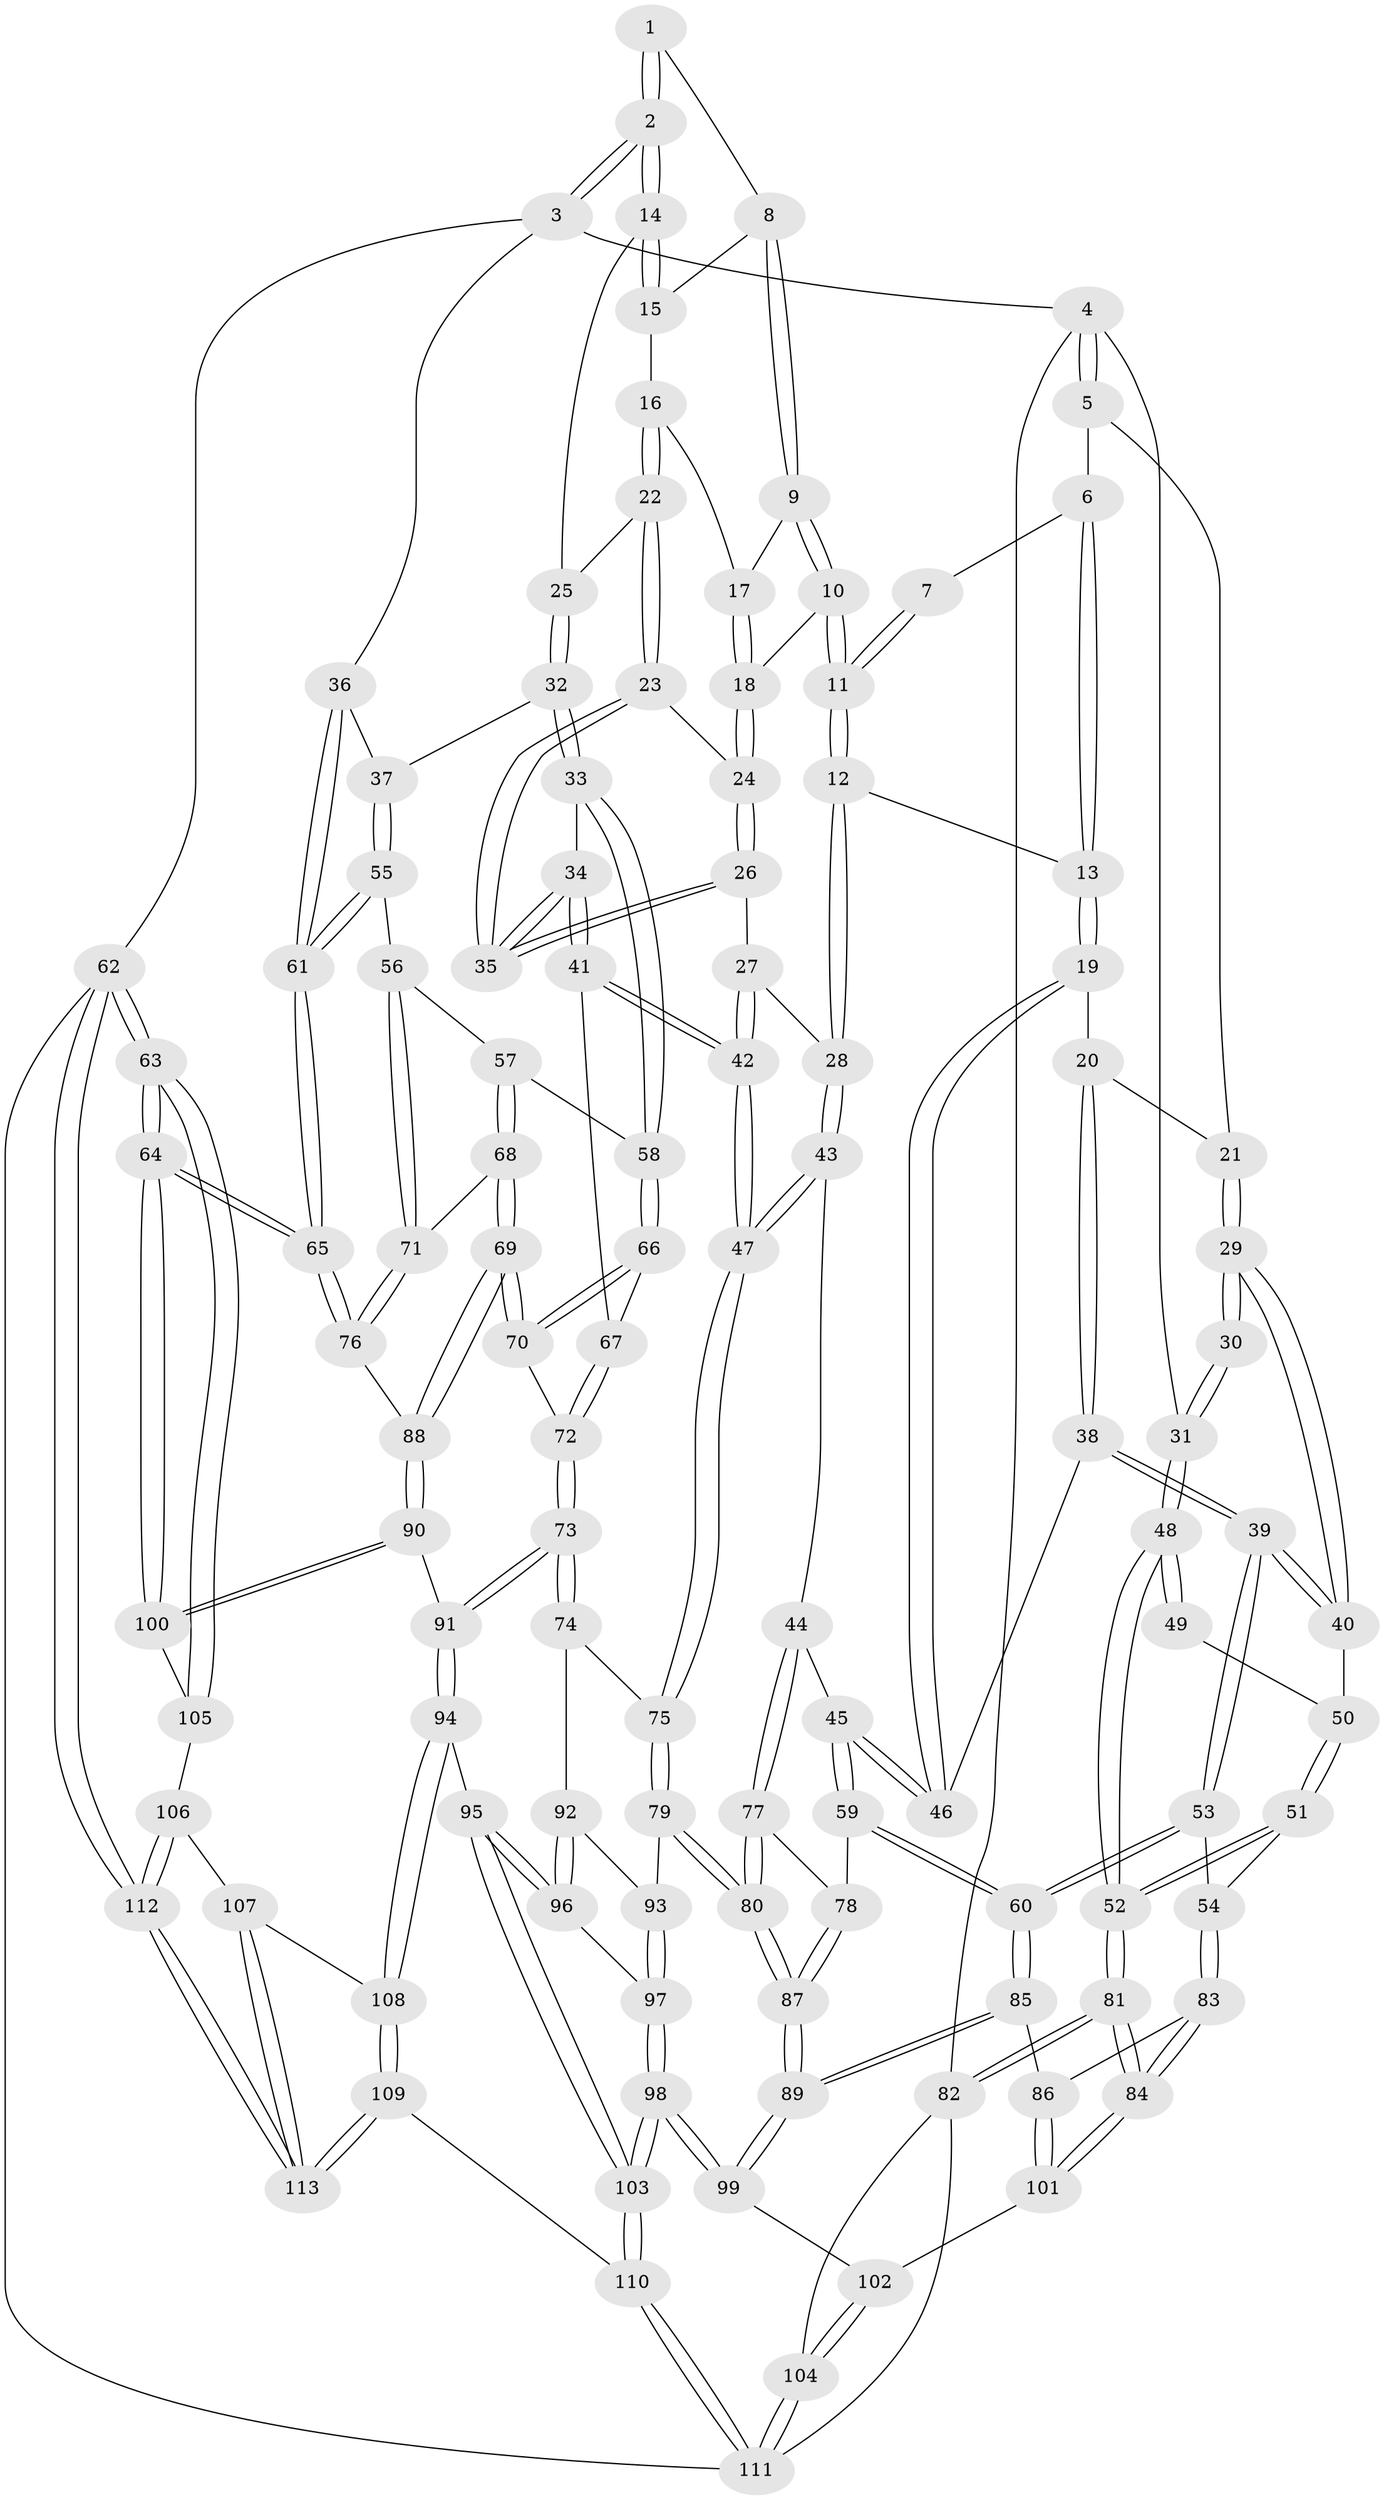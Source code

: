// coarse degree distribution, {2: 0.15, 4: 0.125, 3: 0.65, 5: 0.075}
// Generated by graph-tools (version 1.1) at 2025/54/03/04/25 22:54:16]
// undirected, 113 vertices, 279 edges
graph export_dot {
  node [color=gray90,style=filled];
  1 [pos="+0.6769874365694624+0"];
  2 [pos="+1+0"];
  3 [pos="+1+0"];
  4 [pos="+0+0"];
  5 [pos="+0+0"];
  6 [pos="+0.3033700620393875+0"];
  7 [pos="+0.46929267500879085+0"];
  8 [pos="+0.6525160062907711+0"];
  9 [pos="+0.5907778159966968+0.08432507381357562"];
  10 [pos="+0.587488974468626+0.08760874122668431"];
  11 [pos="+0.49631113281893646+0.13494587088209348"];
  12 [pos="+0.49193062487295625+0.1405623991241481"];
  13 [pos="+0.3942900731763549+0.15129345671671476"];
  14 [pos="+0.8916321329166768+0.05246380630262754"];
  15 [pos="+0.6959558586234761+0.05544695606864662"];
  16 [pos="+0.7295252133261532+0.12102858205255035"];
  17 [pos="+0.6775055007139711+0.13390358975751118"];
  18 [pos="+0.6475924194654542+0.16775177617123033"];
  19 [pos="+0.3852160321818219+0.15821173226111354"];
  20 [pos="+0.3279236484845637+0.16137701939179872"];
  21 [pos="+0.22175448920333465+0.12161235972014635"];
  22 [pos="+0.7460723606552274+0.135895406358848"];
  23 [pos="+0.7234568800245874+0.18134688899130338"];
  24 [pos="+0.6504068042242068+0.1873753138058325"];
  25 [pos="+0.8397676222364479+0.12842201933595507"];
  26 [pos="+0.6364393327758643+0.20746691626859776"];
  27 [pos="+0.6174801807144479+0.22256444012602217"];
  28 [pos="+0.527685588199952+0.19636464083926058"];
  29 [pos="+0.14731776021208842+0.23525177282153223"];
  30 [pos="+0.11446013703363651+0.22393067902583735"];
  31 [pos="+0+0"];
  32 [pos="+0.8583236303155887+0.2614911621412097"];
  33 [pos="+0.7638831826843994+0.3338091284841791"];
  34 [pos="+0.7623516652690985+0.3339337833735654"];
  35 [pos="+0.7317333945369752+0.24900292946640798"];
  36 [pos="+1+0"];
  37 [pos="+0.8848947062716088+0.2665302814350165"];
  38 [pos="+0.24130009983089146+0.31432262957964213"];
  39 [pos="+0.19862768089668817+0.3319896025740369"];
  40 [pos="+0.15540425954311576+0.2579867904264462"];
  41 [pos="+0.6974128665362025+0.36839666265482596"];
  42 [pos="+0.6715646747893913+0.37364317867246616"];
  43 [pos="+0.5182868702007529+0.37871651920014393"];
  44 [pos="+0.4709687316471056+0.3963415447417676"];
  45 [pos="+0.41630561954914036+0.3663232180333198"];
  46 [pos="+0.39323956574710256+0.3338679717532503"];
  47 [pos="+0.6365968682965623+0.39504760693157515"];
  48 [pos="+0+0.28723592847578666"];
  49 [pos="+0.037811023352927534+0.287451920742518"];
  50 [pos="+0.06449042469516933+0.30967438881227644"];
  51 [pos="+0.06811547391782209+0.41679124899677356"];
  52 [pos="+0+0.39714402496035306"];
  53 [pos="+0.17328501871134283+0.4239046455296458"];
  54 [pos="+0.13195546860388+0.4357912758271925"];
  55 [pos="+1+0.36066716457103637"];
  56 [pos="+0.9432728837722154+0.416697122148384"];
  57 [pos="+0.8965994575172759+0.42804361877474917"];
  58 [pos="+0.8170477264403413+0.38713950047591766"];
  59 [pos="+0.24568303909935352+0.4692679246523226"];
  60 [pos="+0.22870137102053886+0.46812411989531"];
  61 [pos="+1+0.3696504081367511"];
  62 [pos="+1+1"];
  63 [pos="+1+0.9250266929160632"];
  64 [pos="+1+0.6995690856403374"];
  65 [pos="+1+0.5694933835546061"];
  66 [pos="+0.8154086879752824+0.4961226154287862"];
  67 [pos="+0.745309049043322+0.45647354983052746"];
  68 [pos="+0.8698112242052338+0.5147831515913233"];
  69 [pos="+0.8433896544714738+0.5358667416641056"];
  70 [pos="+0.8300377322409965+0.5285332309824285"];
  71 [pos="+0.9371259235668945+0.52462583774278"];
  72 [pos="+0.7540417157084531+0.5344460697035809"];
  73 [pos="+0.7086043077841077+0.5684288399234879"];
  74 [pos="+0.684604300696403+0.5603390962356153"];
  75 [pos="+0.6390641066586613+0.508043107826003"];
  76 [pos="+1+0.5880865477051332"];
  77 [pos="+0.45627055640918335+0.4680601416631026"];
  78 [pos="+0.2667854879403803+0.4819089353966095"];
  79 [pos="+0.5008667656561576+0.6083394559307295"];
  80 [pos="+0.4476155117910352+0.5989498024455664"];
  81 [pos="+0+0.748891552003448"];
  82 [pos="+0+0.765644688770476"];
  83 [pos="+0.11352038412936631+0.48217288173128026"];
  84 [pos="+0+0.7238151827018532"];
  85 [pos="+0.21886415733198275+0.639565703920184"];
  86 [pos="+0.12910136239281345+0.6734397142500254"];
  87 [pos="+0.42512816930816116+0.6138731473809081"];
  88 [pos="+0.8596877547551578+0.6615502759216031"];
  89 [pos="+0.36668521316009306+0.6968403754710669"];
  90 [pos="+0.824011716891262+0.7161726891962737"];
  91 [pos="+0.8023892034404779+0.7213995940793535"];
  92 [pos="+0.6595738587129187+0.5970315964711194"];
  93 [pos="+0.524862363424316+0.6271105004149307"];
  94 [pos="+0.800181270491571+0.7230457963010152"];
  95 [pos="+0.7899460882597378+0.7248539998440366"];
  96 [pos="+0.6280364239316638+0.7154384747684203"];
  97 [pos="+0.6133274987982993+0.7191274179879101"];
  98 [pos="+0.45123311372565805+1"];
  99 [pos="+0.3691470854303492+0.7466123782805794"];
  100 [pos="+0.9061001339249821+0.7767531396211734"];
  101 [pos="+0.09750500939771557+0.698888930248665"];
  102 [pos="+0.16502321322619076+0.7813854505082192"];
  103 [pos="+0.45116347999098055+1"];
  104 [pos="+0.20213742378717603+0.9323504889957874"];
  105 [pos="+0.9363132654592966+0.8885271333375453"];
  106 [pos="+0.9291187042022963+0.8987830414440818"];
  107 [pos="+0.8533025907410532+0.9394865387625875"];
  108 [pos="+0.7915349514064912+0.7944738147576678"];
  109 [pos="+0.6388855771824474+1"];
  110 [pos="+0.4509201915384223+1"];
  111 [pos="+0.37087542502206594+1"];
  112 [pos="+1+1"];
  113 [pos="+0.6743262112832712+1"];
  1 -- 2;
  1 -- 2;
  1 -- 8;
  2 -- 3;
  2 -- 3;
  2 -- 14;
  2 -- 14;
  3 -- 4;
  3 -- 36;
  3 -- 62;
  4 -- 5;
  4 -- 5;
  4 -- 31;
  4 -- 82;
  5 -- 6;
  5 -- 21;
  6 -- 7;
  6 -- 13;
  6 -- 13;
  7 -- 11;
  7 -- 11;
  8 -- 9;
  8 -- 9;
  8 -- 15;
  9 -- 10;
  9 -- 10;
  9 -- 17;
  10 -- 11;
  10 -- 11;
  10 -- 18;
  11 -- 12;
  11 -- 12;
  12 -- 13;
  12 -- 28;
  12 -- 28;
  13 -- 19;
  13 -- 19;
  14 -- 15;
  14 -- 15;
  14 -- 25;
  15 -- 16;
  16 -- 17;
  16 -- 22;
  16 -- 22;
  17 -- 18;
  17 -- 18;
  18 -- 24;
  18 -- 24;
  19 -- 20;
  19 -- 46;
  19 -- 46;
  20 -- 21;
  20 -- 38;
  20 -- 38;
  21 -- 29;
  21 -- 29;
  22 -- 23;
  22 -- 23;
  22 -- 25;
  23 -- 24;
  23 -- 35;
  23 -- 35;
  24 -- 26;
  24 -- 26;
  25 -- 32;
  25 -- 32;
  26 -- 27;
  26 -- 35;
  26 -- 35;
  27 -- 28;
  27 -- 42;
  27 -- 42;
  28 -- 43;
  28 -- 43;
  29 -- 30;
  29 -- 30;
  29 -- 40;
  29 -- 40;
  30 -- 31;
  30 -- 31;
  31 -- 48;
  31 -- 48;
  32 -- 33;
  32 -- 33;
  32 -- 37;
  33 -- 34;
  33 -- 58;
  33 -- 58;
  34 -- 35;
  34 -- 35;
  34 -- 41;
  34 -- 41;
  36 -- 37;
  36 -- 61;
  36 -- 61;
  37 -- 55;
  37 -- 55;
  38 -- 39;
  38 -- 39;
  38 -- 46;
  39 -- 40;
  39 -- 40;
  39 -- 53;
  39 -- 53;
  40 -- 50;
  41 -- 42;
  41 -- 42;
  41 -- 67;
  42 -- 47;
  42 -- 47;
  43 -- 44;
  43 -- 47;
  43 -- 47;
  44 -- 45;
  44 -- 77;
  44 -- 77;
  45 -- 46;
  45 -- 46;
  45 -- 59;
  45 -- 59;
  47 -- 75;
  47 -- 75;
  48 -- 49;
  48 -- 49;
  48 -- 52;
  48 -- 52;
  49 -- 50;
  50 -- 51;
  50 -- 51;
  51 -- 52;
  51 -- 52;
  51 -- 54;
  52 -- 81;
  52 -- 81;
  53 -- 54;
  53 -- 60;
  53 -- 60;
  54 -- 83;
  54 -- 83;
  55 -- 56;
  55 -- 61;
  55 -- 61;
  56 -- 57;
  56 -- 71;
  56 -- 71;
  57 -- 58;
  57 -- 68;
  57 -- 68;
  58 -- 66;
  58 -- 66;
  59 -- 60;
  59 -- 60;
  59 -- 78;
  60 -- 85;
  60 -- 85;
  61 -- 65;
  61 -- 65;
  62 -- 63;
  62 -- 63;
  62 -- 112;
  62 -- 112;
  62 -- 111;
  63 -- 64;
  63 -- 64;
  63 -- 105;
  63 -- 105;
  64 -- 65;
  64 -- 65;
  64 -- 100;
  64 -- 100;
  65 -- 76;
  65 -- 76;
  66 -- 67;
  66 -- 70;
  66 -- 70;
  67 -- 72;
  67 -- 72;
  68 -- 69;
  68 -- 69;
  68 -- 71;
  69 -- 70;
  69 -- 70;
  69 -- 88;
  69 -- 88;
  70 -- 72;
  71 -- 76;
  71 -- 76;
  72 -- 73;
  72 -- 73;
  73 -- 74;
  73 -- 74;
  73 -- 91;
  73 -- 91;
  74 -- 75;
  74 -- 92;
  75 -- 79;
  75 -- 79;
  76 -- 88;
  77 -- 78;
  77 -- 80;
  77 -- 80;
  78 -- 87;
  78 -- 87;
  79 -- 80;
  79 -- 80;
  79 -- 93;
  80 -- 87;
  80 -- 87;
  81 -- 82;
  81 -- 82;
  81 -- 84;
  81 -- 84;
  82 -- 104;
  82 -- 111;
  83 -- 84;
  83 -- 84;
  83 -- 86;
  84 -- 101;
  84 -- 101;
  85 -- 86;
  85 -- 89;
  85 -- 89;
  86 -- 101;
  86 -- 101;
  87 -- 89;
  87 -- 89;
  88 -- 90;
  88 -- 90;
  89 -- 99;
  89 -- 99;
  90 -- 91;
  90 -- 100;
  90 -- 100;
  91 -- 94;
  91 -- 94;
  92 -- 93;
  92 -- 96;
  92 -- 96;
  93 -- 97;
  93 -- 97;
  94 -- 95;
  94 -- 108;
  94 -- 108;
  95 -- 96;
  95 -- 96;
  95 -- 103;
  95 -- 103;
  96 -- 97;
  97 -- 98;
  97 -- 98;
  98 -- 99;
  98 -- 99;
  98 -- 103;
  98 -- 103;
  99 -- 102;
  100 -- 105;
  101 -- 102;
  102 -- 104;
  102 -- 104;
  103 -- 110;
  103 -- 110;
  104 -- 111;
  104 -- 111;
  105 -- 106;
  106 -- 107;
  106 -- 112;
  106 -- 112;
  107 -- 108;
  107 -- 113;
  107 -- 113;
  108 -- 109;
  108 -- 109;
  109 -- 110;
  109 -- 113;
  109 -- 113;
  110 -- 111;
  110 -- 111;
  112 -- 113;
  112 -- 113;
}
